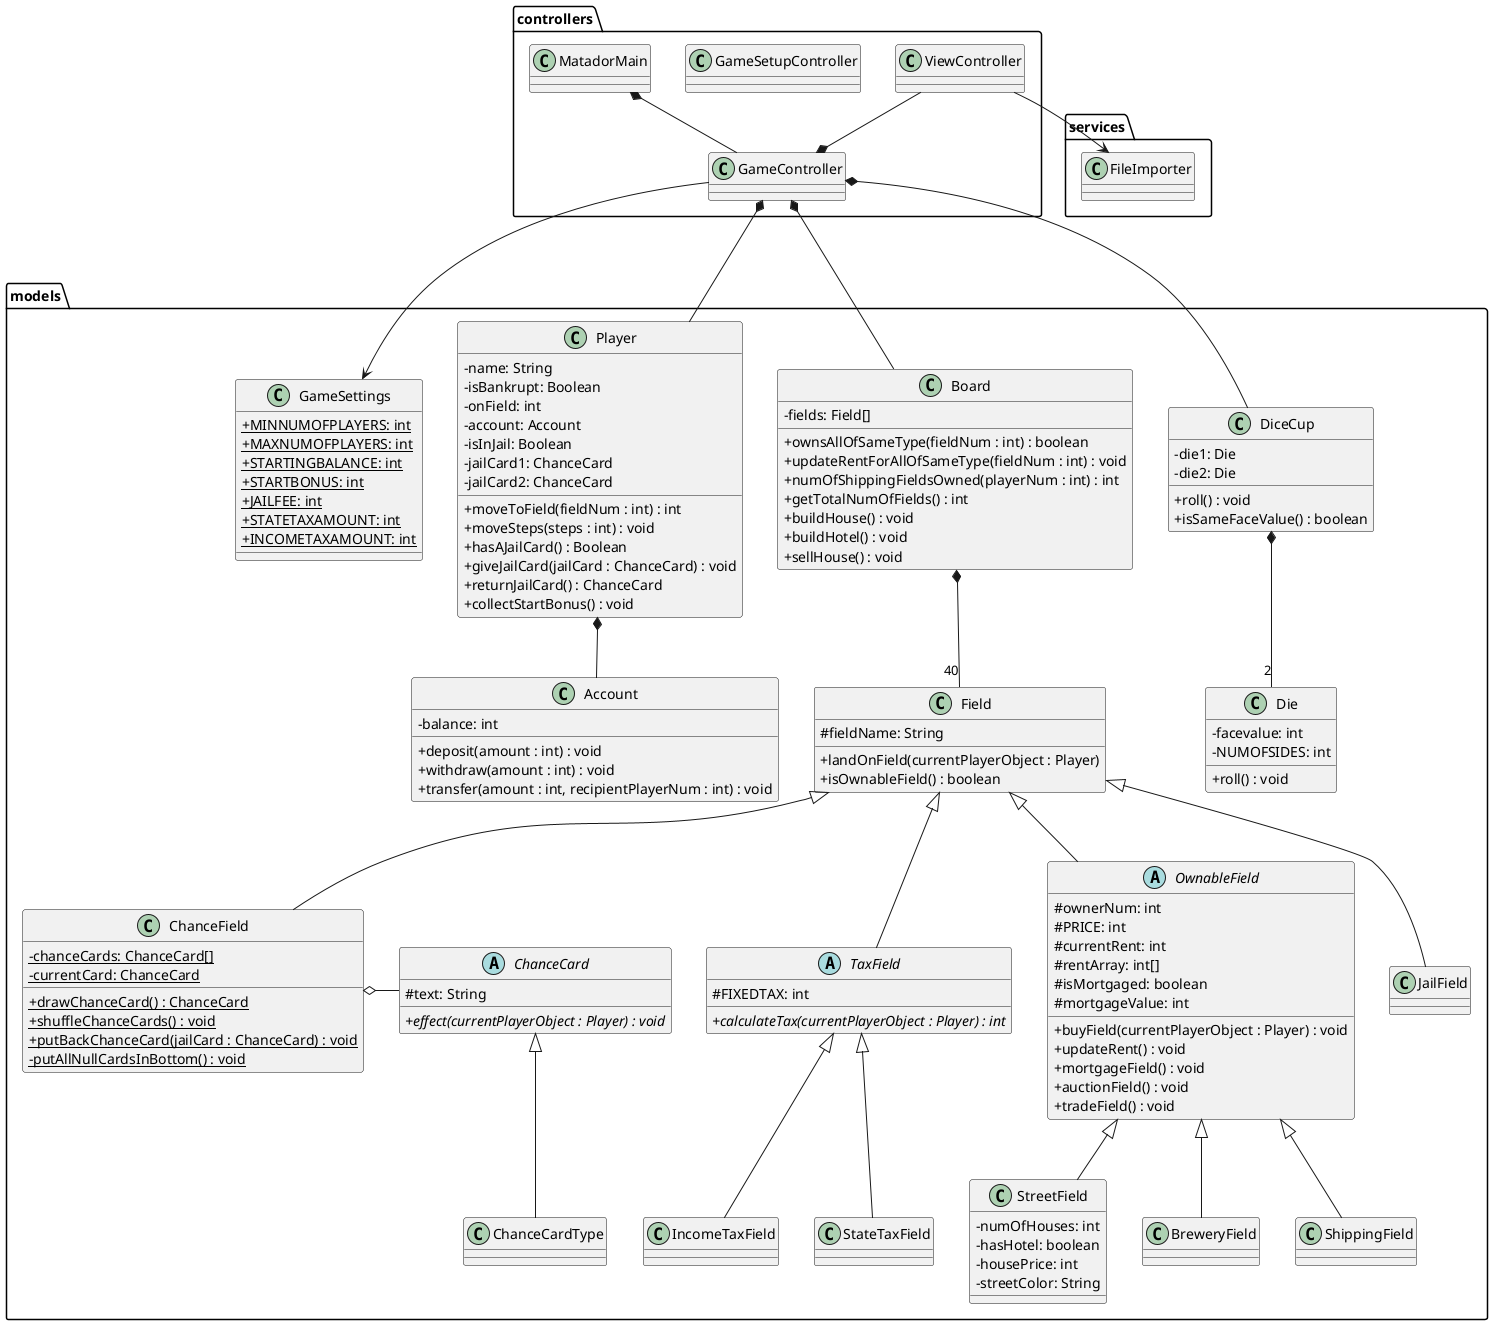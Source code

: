 @startuml
'https://plantuml.com/class-diagram
skinparam classAttributeIconSize 0

package services {

class FileImporter {

}

}

package controllers {

class MatadorMain {

}

class GameController {

}

class GameSetupController {

}

class ViewController {

}

}

package models {

class GameSettings {
    {static}+MINNUMOFPLAYERS: int
    {static}+MAXNUMOFPLAYERS: int
    {static}+STARTINGBALANCE: int
    {static}+STARTBONUS: int
    {static}+JAILFEE: int
    {static}+STATETAXAMOUNT: int
    {static}+INCOMETAXAMOUNT: int
}

class Player {
    -name: String
    -isBankrupt: Boolean
    -onField: int
    -account: Account
    -isInJail: Boolean
    -jailCard1: ChanceCard
    -jailCard2: ChanceCard

    +moveToField(fieldNum : int) : int
    +moveSteps(steps : int) : void
    +hasAJailCard() : Boolean
    +giveJailCard(jailCard : ChanceCard) : void
    +returnJailCard() : ChanceCard
    +collectStartBonus() : void
}

class Board {
    -fields: Field[]

    +ownsAllOfSameType(fieldNum : int) : boolean
    +updateRentForAllOfSameType(fieldNum : int) : void
    +numOfShippingFieldsOwned(playerNum : int) : int
    +getTotalNumOfFields() : int
    +buildHouse() : void
    +buildHotel() : void
    +sellHouse() : void
}

class Field {
    #fieldName: String

    +landOnField(currentPlayerObject : Player)
    +isOwnableField() : boolean
}

class Account {
    -balance: int

    +deposit(amount : int) : void
    +withdraw(amount : int) : void
    +transfer(amount : int, recipientPlayerNum : int) : void
}

class DiceCup {
    -die1: Die
    -die2: Die

    +roll() : void
    +isSameFaceValue() : boolean
}

class Die {
    -facevalue: int
    -NUMOFSIDES: int

    +roll() : void
}

class ChanceCardType {

}

abstract class ChanceCard {
    #text: String

    {abstract}+effect(currentPlayerObject : Player) : void
}

abstract class OwnableField {
        #ownerNum: int
        #PRICE: int
        #currentRent: int
        #rentArray: int[]
        #isMortgaged: boolean
        #mortgageValue: int

        +buyField(currentPlayerObject : Player) : void
        +updateRent() : void
        +mortgageField() : void
        +auctionField() : void
        +tradeField() : void
}

class StreetField {
    -numOfHouses: int
    -hasHotel: boolean
    -housePrice: int
    -streetColor: String

}

class BreweryField {

}

class ShippingField {

}

class ChanceField {
    {static}-chanceCards: ChanceCard[]
    {static}-currentCard: ChanceCard

    {static}+drawChanceCard() : ChanceCard
    {static}+shuffleChanceCards() : void
    {static}+putBackChanceCard(jailCard : ChanceCard) : void
    {static}-putAllNullCardsInBottom() : void
}

class JailField {

}

abstract class TaxField {
    #FIXEDTAX: int

    {abstract}+calculateTax(currentPlayerObject : Player) : int
}

class StateTaxField {

}

class IncomeTaxField {

}

}

MatadorMain *-- GameController
ViewController --> FileImporter
ViewController --* GameController
GameController --> GameSettings
GameController *--- Board
GameController *--- DiceCup
GameController *--- Player
Player *-- Account
Board *-- "40" Field
OwnableField <|-- StreetField
Field <|-- ChanceField
Field <|-- JailField
ChanceField o- ChanceCard
ChanceCard <|-- ChanceCardType
DiceCup *-- "2" Die
Field <|-- OwnableField
OwnableField <|-- BreweryField
OwnableField <|-- ShippingField
Field <|-- TaxField
TaxField <|-- StateTaxField
TaxField <|-- IncomeTaxField


@enduml